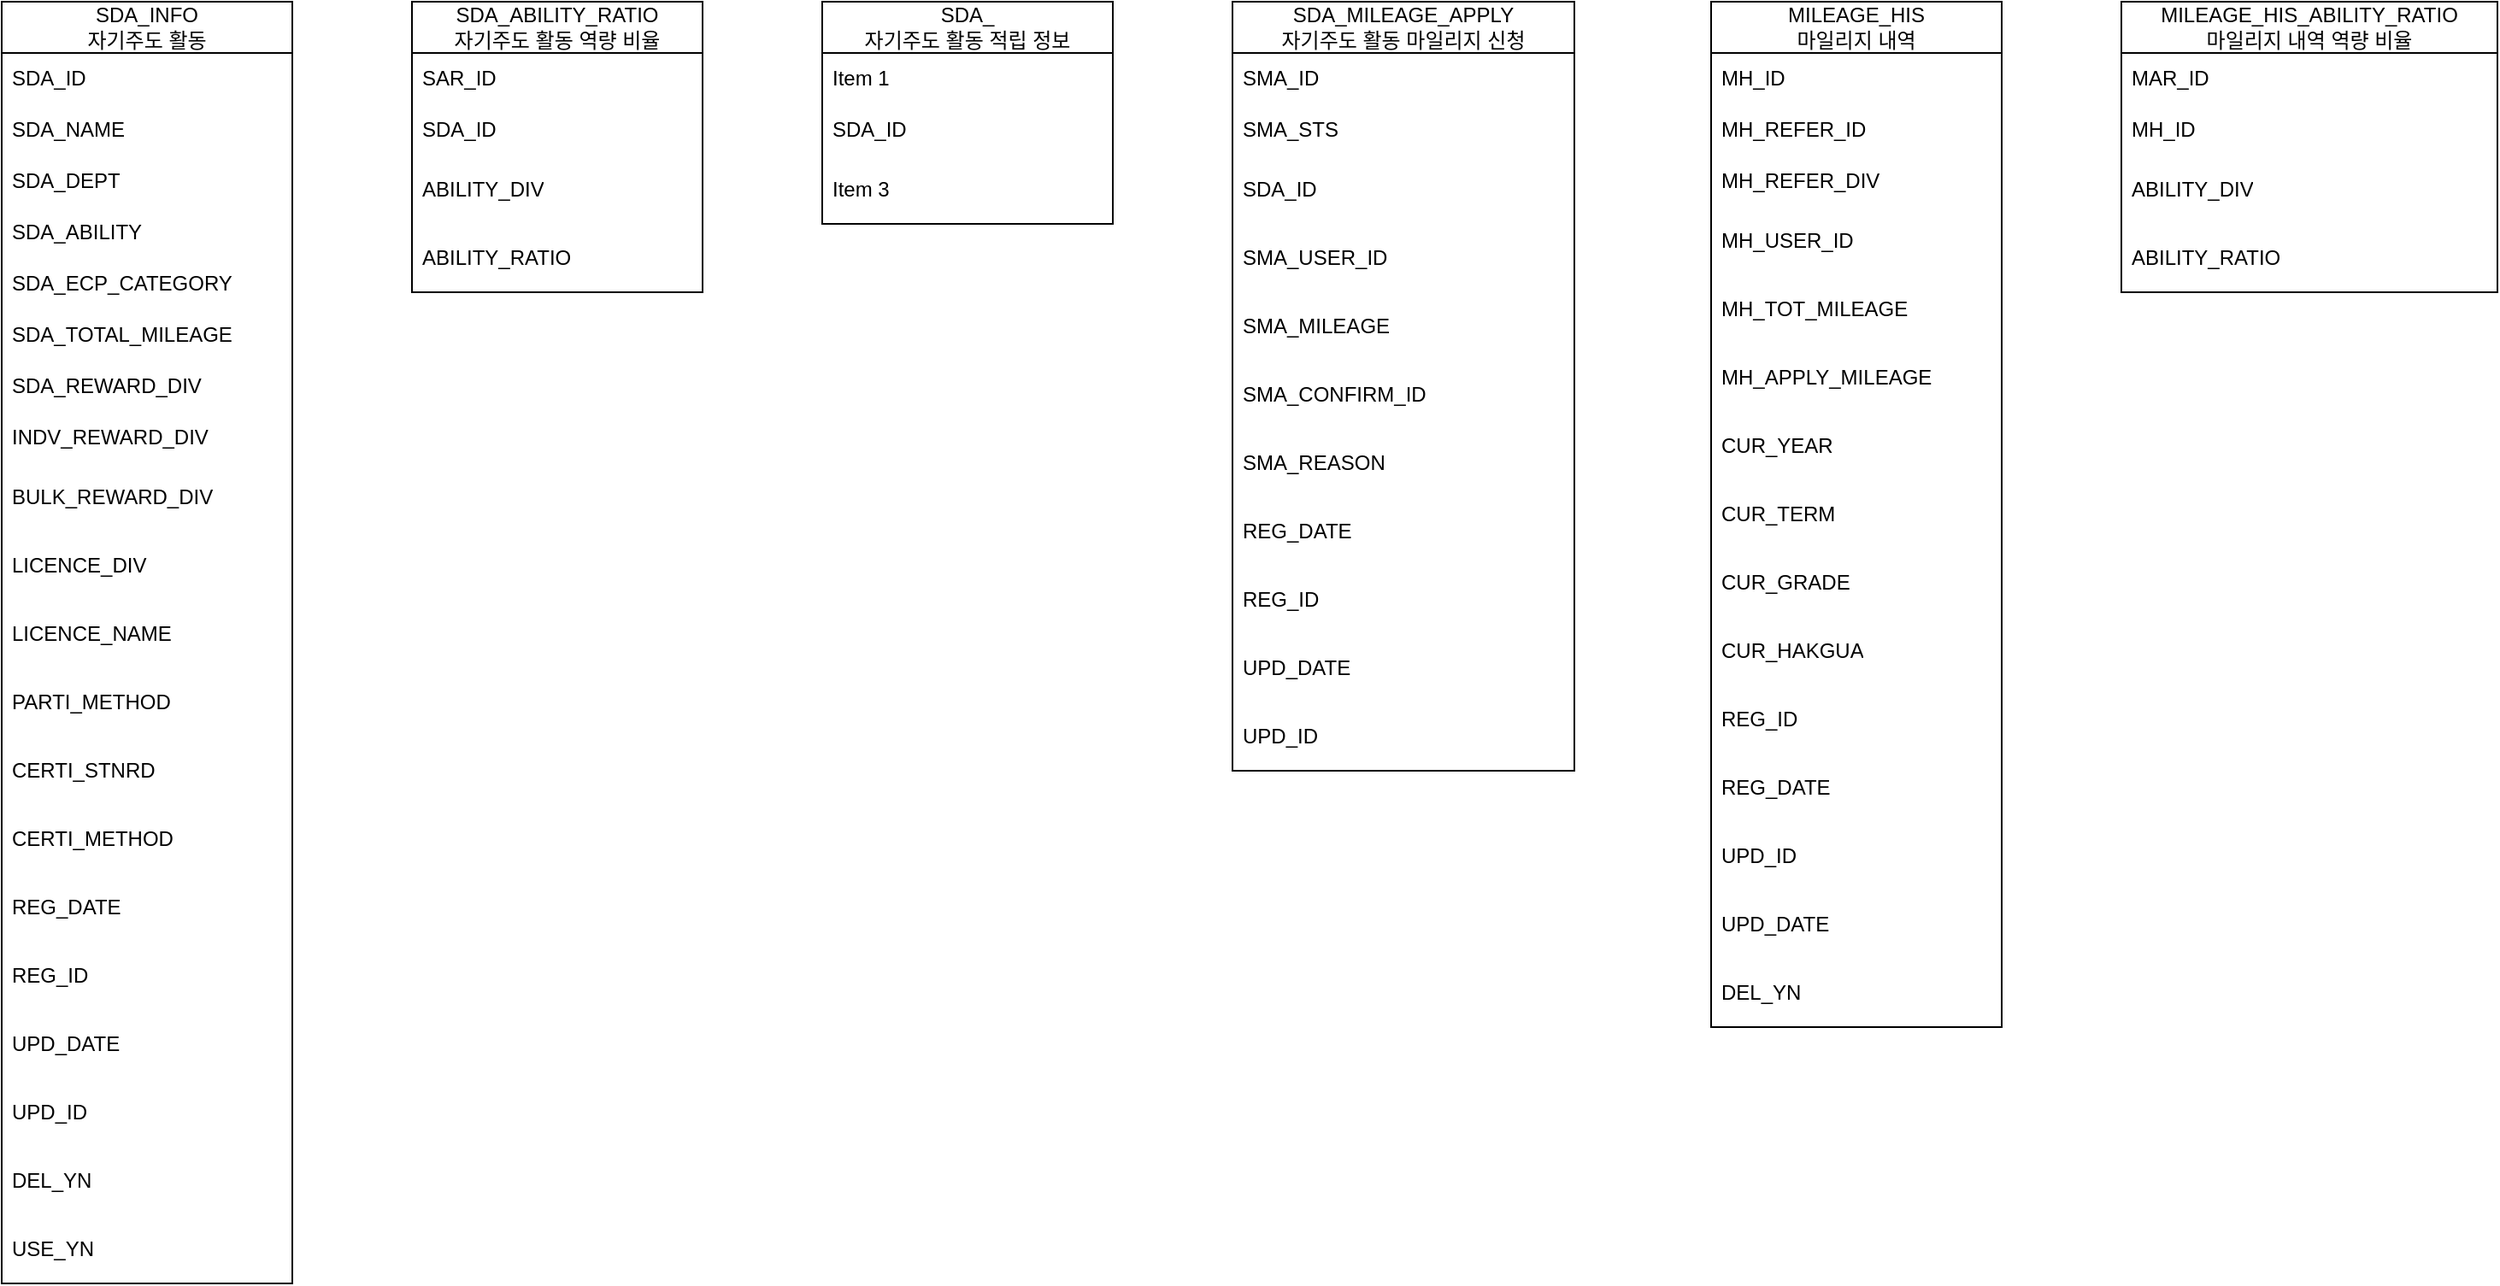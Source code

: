 <mxfile version="24.7.3" type="github" pages="2">
  <diagram id="ROmCQuRYCPj8-ThQzmIu" name="마일리지, 자기주도 활동">
    <mxGraphModel dx="1434" dy="738" grid="1" gridSize="10" guides="1" tooltips="1" connect="1" arrows="1" fold="1" page="1" pageScale="1" pageWidth="1654" pageHeight="1169" math="0" shadow="0">
      <root>
        <mxCell id="0" />
        <mxCell id="1" parent="0" />
        <mxCell id="j0opT0RJ9Mp6I-7BXggS-1" value="&lt;div&gt;SDA_INFO&lt;/div&gt;자기주도 활동" style="swimlane;fontStyle=0;childLayout=stackLayout;horizontal=1;startSize=30;horizontalStack=0;resizeParent=1;resizeParentMax=0;resizeLast=0;collapsible=1;marginBottom=0;whiteSpace=wrap;html=1;" parent="1" vertex="1">
          <mxGeometry x="80" y="80" width="170" height="750" as="geometry" />
        </mxCell>
        <mxCell id="j0opT0RJ9Mp6I-7BXggS-2" value="SDA_ID" style="text;strokeColor=none;fillColor=none;align=left;verticalAlign=middle;spacingLeft=4;spacingRight=4;overflow=hidden;points=[[0,0.5],[1,0.5]];portConstraint=eastwest;rotatable=0;whiteSpace=wrap;html=1;" parent="j0opT0RJ9Mp6I-7BXggS-1" vertex="1">
          <mxGeometry y="30" width="170" height="30" as="geometry" />
        </mxCell>
        <mxCell id="j0opT0RJ9Mp6I-7BXggS-3" value="SDA_NAME" style="text;strokeColor=none;fillColor=none;align=left;verticalAlign=middle;spacingLeft=4;spacingRight=4;overflow=hidden;points=[[0,0.5],[1,0.5]];portConstraint=eastwest;rotatable=0;whiteSpace=wrap;html=1;" parent="j0opT0RJ9Mp6I-7BXggS-1" vertex="1">
          <mxGeometry y="60" width="170" height="30" as="geometry" />
        </mxCell>
        <mxCell id="dvDb962aJ1UcsLY47we--4" value="SDA_DEPT" style="text;strokeColor=none;fillColor=none;align=left;verticalAlign=middle;spacingLeft=4;spacingRight=4;overflow=hidden;points=[[0,0.5],[1,0.5]];portConstraint=eastwest;rotatable=0;whiteSpace=wrap;html=1;" parent="j0opT0RJ9Mp6I-7BXggS-1" vertex="1">
          <mxGeometry y="90" width="170" height="30" as="geometry" />
        </mxCell>
        <mxCell id="dvDb962aJ1UcsLY47we--3" value="SDA_ABILITY" style="text;strokeColor=none;fillColor=none;align=left;verticalAlign=middle;spacingLeft=4;spacingRight=4;overflow=hidden;points=[[0,0.5],[1,0.5]];portConstraint=eastwest;rotatable=0;whiteSpace=wrap;html=1;" parent="j0opT0RJ9Mp6I-7BXggS-1" vertex="1">
          <mxGeometry y="120" width="170" height="30" as="geometry" />
        </mxCell>
        <mxCell id="dvDb962aJ1UcsLY47we--2" value="SDA_ECP_CATEGORY" style="text;strokeColor=none;fillColor=none;align=left;verticalAlign=middle;spacingLeft=4;spacingRight=4;overflow=hidden;points=[[0,0.5],[1,0.5]];portConstraint=eastwest;rotatable=0;whiteSpace=wrap;html=1;" parent="j0opT0RJ9Mp6I-7BXggS-1" vertex="1">
          <mxGeometry y="150" width="170" height="30" as="geometry" />
        </mxCell>
        <mxCell id="dvDb962aJ1UcsLY47we--17" value="SDA_TOTAL_MILEAGE" style="text;strokeColor=none;fillColor=none;align=left;verticalAlign=middle;spacingLeft=4;spacingRight=4;overflow=hidden;points=[[0,0.5],[1,0.5]];portConstraint=eastwest;rotatable=0;whiteSpace=wrap;html=1;" parent="j0opT0RJ9Mp6I-7BXggS-1" vertex="1">
          <mxGeometry y="180" width="170" height="30" as="geometry" />
        </mxCell>
        <mxCell id="dvDb962aJ1UcsLY47we--15" value="SDA_REWARD_DIV" style="text;strokeColor=none;fillColor=none;align=left;verticalAlign=middle;spacingLeft=4;spacingRight=4;overflow=hidden;points=[[0,0.5],[1,0.5]];portConstraint=eastwest;rotatable=0;whiteSpace=wrap;html=1;" parent="j0opT0RJ9Mp6I-7BXggS-1" vertex="1">
          <mxGeometry y="210" width="170" height="30" as="geometry" />
        </mxCell>
        <mxCell id="dvDb962aJ1UcsLY47we--1" value="INDV_REWARD_DIV" style="text;strokeColor=none;fillColor=none;align=left;verticalAlign=middle;spacingLeft=4;spacingRight=4;overflow=hidden;points=[[0,0.5],[1,0.5]];portConstraint=eastwest;rotatable=0;whiteSpace=wrap;html=1;" parent="j0opT0RJ9Mp6I-7BXggS-1" vertex="1">
          <mxGeometry y="240" width="170" height="30" as="geometry" />
        </mxCell>
        <mxCell id="j0opT0RJ9Mp6I-7BXggS-4" value="BULK_REWARD_DIV" style="text;strokeColor=none;fillColor=none;align=left;verticalAlign=middle;spacingLeft=4;spacingRight=4;overflow=hidden;points=[[0,0.5],[1,0.5]];portConstraint=eastwest;rotatable=0;whiteSpace=wrap;html=1;" parent="j0opT0RJ9Mp6I-7BXggS-1" vertex="1">
          <mxGeometry y="270" width="170" height="40" as="geometry" />
        </mxCell>
        <mxCell id="dvDb962aJ1UcsLY47we--13" value="LICENCE_DIV" style="text;strokeColor=none;fillColor=none;align=left;verticalAlign=middle;spacingLeft=4;spacingRight=4;overflow=hidden;points=[[0,0.5],[1,0.5]];portConstraint=eastwest;rotatable=0;whiteSpace=wrap;html=1;" parent="j0opT0RJ9Mp6I-7BXggS-1" vertex="1">
          <mxGeometry y="310" width="170" height="40" as="geometry" />
        </mxCell>
        <mxCell id="dvDb962aJ1UcsLY47we--12" value="LICENCE_NAME" style="text;strokeColor=none;fillColor=none;align=left;verticalAlign=middle;spacingLeft=4;spacingRight=4;overflow=hidden;points=[[0,0.5],[1,0.5]];portConstraint=eastwest;rotatable=0;whiteSpace=wrap;html=1;" parent="j0opT0RJ9Mp6I-7BXggS-1" vertex="1">
          <mxGeometry y="350" width="170" height="40" as="geometry" />
        </mxCell>
        <mxCell id="dvDb962aJ1UcsLY47we--11" value="PARTI_METHOD" style="text;strokeColor=none;fillColor=none;align=left;verticalAlign=middle;spacingLeft=4;spacingRight=4;overflow=hidden;points=[[0,0.5],[1,0.5]];portConstraint=eastwest;rotatable=0;whiteSpace=wrap;html=1;" parent="j0opT0RJ9Mp6I-7BXggS-1" vertex="1">
          <mxGeometry y="390" width="170" height="40" as="geometry" />
        </mxCell>
        <mxCell id="dvDb962aJ1UcsLY47we--10" value="CERTI_STNRD" style="text;strokeColor=none;fillColor=none;align=left;verticalAlign=middle;spacingLeft=4;spacingRight=4;overflow=hidden;points=[[0,0.5],[1,0.5]];portConstraint=eastwest;rotatable=0;whiteSpace=wrap;html=1;" parent="j0opT0RJ9Mp6I-7BXggS-1" vertex="1">
          <mxGeometry y="430" width="170" height="40" as="geometry" />
        </mxCell>
        <mxCell id="dvDb962aJ1UcsLY47we--16" value="CERTI_METHOD" style="text;strokeColor=none;fillColor=none;align=left;verticalAlign=middle;spacingLeft=4;spacingRight=4;overflow=hidden;points=[[0,0.5],[1,0.5]];portConstraint=eastwest;rotatable=0;whiteSpace=wrap;html=1;" parent="j0opT0RJ9Mp6I-7BXggS-1" vertex="1">
          <mxGeometry y="470" width="170" height="40" as="geometry" />
        </mxCell>
        <mxCell id="dvDb962aJ1UcsLY47we--9" value="REG_DATE" style="text;strokeColor=none;fillColor=none;align=left;verticalAlign=middle;spacingLeft=4;spacingRight=4;overflow=hidden;points=[[0,0.5],[1,0.5]];portConstraint=eastwest;rotatable=0;whiteSpace=wrap;html=1;" parent="j0opT0RJ9Mp6I-7BXggS-1" vertex="1">
          <mxGeometry y="510" width="170" height="40" as="geometry" />
        </mxCell>
        <mxCell id="dvDb962aJ1UcsLY47we--8" value="REG_ID" style="text;strokeColor=none;fillColor=none;align=left;verticalAlign=middle;spacingLeft=4;spacingRight=4;overflow=hidden;points=[[0,0.5],[1,0.5]];portConstraint=eastwest;rotatable=0;whiteSpace=wrap;html=1;" parent="j0opT0RJ9Mp6I-7BXggS-1" vertex="1">
          <mxGeometry y="550" width="170" height="40" as="geometry" />
        </mxCell>
        <mxCell id="dvDb962aJ1UcsLY47we--7" value="UPD_DATE" style="text;strokeColor=none;fillColor=none;align=left;verticalAlign=middle;spacingLeft=4;spacingRight=4;overflow=hidden;points=[[0,0.5],[1,0.5]];portConstraint=eastwest;rotatable=0;whiteSpace=wrap;html=1;" parent="j0opT0RJ9Mp6I-7BXggS-1" vertex="1">
          <mxGeometry y="590" width="170" height="40" as="geometry" />
        </mxCell>
        <mxCell id="dvDb962aJ1UcsLY47we--6" value="UPD_ID" style="text;strokeColor=none;fillColor=none;align=left;verticalAlign=middle;spacingLeft=4;spacingRight=4;overflow=hidden;points=[[0,0.5],[1,0.5]];portConstraint=eastwest;rotatable=0;whiteSpace=wrap;html=1;" parent="j0opT0RJ9Mp6I-7BXggS-1" vertex="1">
          <mxGeometry y="630" width="170" height="40" as="geometry" />
        </mxCell>
        <mxCell id="dvDb962aJ1UcsLY47we--5" value="DEL_YN" style="text;strokeColor=none;fillColor=none;align=left;verticalAlign=middle;spacingLeft=4;spacingRight=4;overflow=hidden;points=[[0,0.5],[1,0.5]];portConstraint=eastwest;rotatable=0;whiteSpace=wrap;html=1;" parent="j0opT0RJ9Mp6I-7BXggS-1" vertex="1">
          <mxGeometry y="670" width="170" height="40" as="geometry" />
        </mxCell>
        <mxCell id="dvDb962aJ1UcsLY47we--14" value="USE_YN" style="text;strokeColor=none;fillColor=none;align=left;verticalAlign=middle;spacingLeft=4;spacingRight=4;overflow=hidden;points=[[0,0.5],[1,0.5]];portConstraint=eastwest;rotatable=0;whiteSpace=wrap;html=1;" parent="j0opT0RJ9Mp6I-7BXggS-1" vertex="1">
          <mxGeometry y="710" width="170" height="40" as="geometry" />
        </mxCell>
        <mxCell id="j0opT0RJ9Mp6I-7BXggS-9" value="&lt;div&gt;SDA_ABILITY_RATIO&lt;/div&gt;자기주도 활동 역량 비율" style="swimlane;fontStyle=0;childLayout=stackLayout;horizontal=1;startSize=30;horizontalStack=0;resizeParent=1;resizeParentMax=0;resizeLast=0;collapsible=1;marginBottom=0;whiteSpace=wrap;html=1;" parent="1" vertex="1">
          <mxGeometry x="320" y="80" width="170" height="170" as="geometry" />
        </mxCell>
        <mxCell id="j0opT0RJ9Mp6I-7BXggS-10" value="SAR_ID" style="text;strokeColor=none;fillColor=none;align=left;verticalAlign=middle;spacingLeft=4;spacingRight=4;overflow=hidden;points=[[0,0.5],[1,0.5]];portConstraint=eastwest;rotatable=0;whiteSpace=wrap;html=1;" parent="j0opT0RJ9Mp6I-7BXggS-9" vertex="1">
          <mxGeometry y="30" width="170" height="30" as="geometry" />
        </mxCell>
        <mxCell id="j0opT0RJ9Mp6I-7BXggS-11" value="SDA_ID" style="text;strokeColor=none;fillColor=none;align=left;verticalAlign=middle;spacingLeft=4;spacingRight=4;overflow=hidden;points=[[0,0.5],[1,0.5]];portConstraint=eastwest;rotatable=0;whiteSpace=wrap;html=1;" parent="j0opT0RJ9Mp6I-7BXggS-9" vertex="1">
          <mxGeometry y="60" width="170" height="30" as="geometry" />
        </mxCell>
        <mxCell id="j0opT0RJ9Mp6I-7BXggS-12" value="ABILITY_DIV" style="text;strokeColor=none;fillColor=none;align=left;verticalAlign=middle;spacingLeft=4;spacingRight=4;overflow=hidden;points=[[0,0.5],[1,0.5]];portConstraint=eastwest;rotatable=0;whiteSpace=wrap;html=1;" parent="j0opT0RJ9Mp6I-7BXggS-9" vertex="1">
          <mxGeometry y="90" width="170" height="40" as="geometry" />
        </mxCell>
        <mxCell id="Mi6DG5pq5IE6fielcA4b-2" value="ABILITY_RATIO" style="text;strokeColor=none;fillColor=none;align=left;verticalAlign=middle;spacingLeft=4;spacingRight=4;overflow=hidden;points=[[0,0.5],[1,0.5]];portConstraint=eastwest;rotatable=0;whiteSpace=wrap;html=1;" vertex="1" parent="j0opT0RJ9Mp6I-7BXggS-9">
          <mxGeometry y="130" width="170" height="40" as="geometry" />
        </mxCell>
        <mxCell id="j0opT0RJ9Mp6I-7BXggS-13" value="&lt;div&gt;SDA_&lt;/div&gt;자기주도 활동 적립 정보" style="swimlane;fontStyle=0;childLayout=stackLayout;horizontal=1;startSize=30;horizontalStack=0;resizeParent=1;resizeParentMax=0;resizeLast=0;collapsible=1;marginBottom=0;whiteSpace=wrap;html=1;" parent="1" vertex="1">
          <mxGeometry x="560" y="80" width="170" height="130" as="geometry" />
        </mxCell>
        <mxCell id="j0opT0RJ9Mp6I-7BXggS-14" value="Item 1" style="text;strokeColor=none;fillColor=none;align=left;verticalAlign=middle;spacingLeft=4;spacingRight=4;overflow=hidden;points=[[0,0.5],[1,0.5]];portConstraint=eastwest;rotatable=0;whiteSpace=wrap;html=1;" parent="j0opT0RJ9Mp6I-7BXggS-13" vertex="1">
          <mxGeometry y="30" width="170" height="30" as="geometry" />
        </mxCell>
        <mxCell id="j0opT0RJ9Mp6I-7BXggS-15" value="SDA_ID" style="text;strokeColor=none;fillColor=none;align=left;verticalAlign=middle;spacingLeft=4;spacingRight=4;overflow=hidden;points=[[0,0.5],[1,0.5]];portConstraint=eastwest;rotatable=0;whiteSpace=wrap;html=1;" parent="j0opT0RJ9Mp6I-7BXggS-13" vertex="1">
          <mxGeometry y="60" width="170" height="30" as="geometry" />
        </mxCell>
        <mxCell id="j0opT0RJ9Mp6I-7BXggS-16" value="Item 3" style="text;strokeColor=none;fillColor=none;align=left;verticalAlign=middle;spacingLeft=4;spacingRight=4;overflow=hidden;points=[[0,0.5],[1,0.5]];portConstraint=eastwest;rotatable=0;whiteSpace=wrap;html=1;" parent="j0opT0RJ9Mp6I-7BXggS-13" vertex="1">
          <mxGeometry y="90" width="170" height="40" as="geometry" />
        </mxCell>
        <mxCell id="j0opT0RJ9Mp6I-7BXggS-17" value="SDA_MILEAGE_APPLY&lt;br&gt;자기주도 활동 마일리지 신청" style="swimlane;fontStyle=0;childLayout=stackLayout;horizontal=1;startSize=30;horizontalStack=0;resizeParent=1;resizeParentMax=0;resizeLast=0;collapsible=1;marginBottom=0;whiteSpace=wrap;html=1;" parent="1" vertex="1">
          <mxGeometry x="800" y="80" width="200" height="450" as="geometry" />
        </mxCell>
        <mxCell id="j0opT0RJ9Mp6I-7BXggS-18" value="SMA_ID" style="text;strokeColor=none;fillColor=none;align=left;verticalAlign=middle;spacingLeft=4;spacingRight=4;overflow=hidden;points=[[0,0.5],[1,0.5]];portConstraint=eastwest;rotatable=0;whiteSpace=wrap;html=1;" parent="j0opT0RJ9Mp6I-7BXggS-17" vertex="1">
          <mxGeometry y="30" width="200" height="30" as="geometry" />
        </mxCell>
        <mxCell id="j0opT0RJ9Mp6I-7BXggS-19" value="SMA_STS" style="text;strokeColor=none;fillColor=none;align=left;verticalAlign=middle;spacingLeft=4;spacingRight=4;overflow=hidden;points=[[0,0.5],[1,0.5]];portConstraint=eastwest;rotatable=0;whiteSpace=wrap;html=1;" parent="j0opT0RJ9Mp6I-7BXggS-17" vertex="1">
          <mxGeometry y="60" width="200" height="30" as="geometry" />
        </mxCell>
        <mxCell id="j0opT0RJ9Mp6I-7BXggS-20" value="SDA_ID" style="text;strokeColor=none;fillColor=none;align=left;verticalAlign=middle;spacingLeft=4;spacingRight=4;overflow=hidden;points=[[0,0.5],[1,0.5]];portConstraint=eastwest;rotatable=0;whiteSpace=wrap;html=1;" parent="j0opT0RJ9Mp6I-7BXggS-17" vertex="1">
          <mxGeometry y="90" width="200" height="40" as="geometry" />
        </mxCell>
        <mxCell id="Mi6DG5pq5IE6fielcA4b-8" value="SMA_USER_ID" style="text;strokeColor=none;fillColor=none;align=left;verticalAlign=middle;spacingLeft=4;spacingRight=4;overflow=hidden;points=[[0,0.5],[1,0.5]];portConstraint=eastwest;rotatable=0;whiteSpace=wrap;html=1;" vertex="1" parent="j0opT0RJ9Mp6I-7BXggS-17">
          <mxGeometry y="130" width="200" height="40" as="geometry" />
        </mxCell>
        <mxCell id="Mi6DG5pq5IE6fielcA4b-7" value="SMA_MILEAGE" style="text;strokeColor=none;fillColor=none;align=left;verticalAlign=middle;spacingLeft=4;spacingRight=4;overflow=hidden;points=[[0,0.5],[1,0.5]];portConstraint=eastwest;rotatable=0;whiteSpace=wrap;html=1;" vertex="1" parent="j0opT0RJ9Mp6I-7BXggS-17">
          <mxGeometry y="170" width="200" height="40" as="geometry" />
        </mxCell>
        <mxCell id="Mi6DG5pq5IE6fielcA4b-18" value="SMA_CONFIRM_ID" style="text;strokeColor=none;fillColor=none;align=left;verticalAlign=middle;spacingLeft=4;spacingRight=4;overflow=hidden;points=[[0,0.5],[1,0.5]];portConstraint=eastwest;rotatable=0;whiteSpace=wrap;html=1;" vertex="1" parent="j0opT0RJ9Mp6I-7BXggS-17">
          <mxGeometry y="210" width="200" height="40" as="geometry" />
        </mxCell>
        <mxCell id="Mi6DG5pq5IE6fielcA4b-6" value="SMA_REASON" style="text;strokeColor=none;fillColor=none;align=left;verticalAlign=middle;spacingLeft=4;spacingRight=4;overflow=hidden;points=[[0,0.5],[1,0.5]];portConstraint=eastwest;rotatable=0;whiteSpace=wrap;html=1;" vertex="1" parent="j0opT0RJ9Mp6I-7BXggS-17">
          <mxGeometry y="250" width="200" height="40" as="geometry" />
        </mxCell>
        <mxCell id="Mi6DG5pq5IE6fielcA4b-4" value="REG_DATE" style="text;strokeColor=none;fillColor=none;align=left;verticalAlign=middle;spacingLeft=4;spacingRight=4;overflow=hidden;points=[[0,0.5],[1,0.5]];portConstraint=eastwest;rotatable=0;whiteSpace=wrap;html=1;" vertex="1" parent="j0opT0RJ9Mp6I-7BXggS-17">
          <mxGeometry y="290" width="200" height="40" as="geometry" />
        </mxCell>
        <mxCell id="Mi6DG5pq5IE6fielcA4b-3" value="REG_ID" style="text;strokeColor=none;fillColor=none;align=left;verticalAlign=middle;spacingLeft=4;spacingRight=4;overflow=hidden;points=[[0,0.5],[1,0.5]];portConstraint=eastwest;rotatable=0;whiteSpace=wrap;html=1;" vertex="1" parent="j0opT0RJ9Mp6I-7BXggS-17">
          <mxGeometry y="330" width="200" height="40" as="geometry" />
        </mxCell>
        <mxCell id="Mi6DG5pq5IE6fielcA4b-10" value="UPD_DATE" style="text;strokeColor=none;fillColor=none;align=left;verticalAlign=middle;spacingLeft=4;spacingRight=4;overflow=hidden;points=[[0,0.5],[1,0.5]];portConstraint=eastwest;rotatable=0;whiteSpace=wrap;html=1;" vertex="1" parent="j0opT0RJ9Mp6I-7BXggS-17">
          <mxGeometry y="370" width="200" height="40" as="geometry" />
        </mxCell>
        <mxCell id="Mi6DG5pq5IE6fielcA4b-9" value="UPD_ID" style="text;strokeColor=none;fillColor=none;align=left;verticalAlign=middle;spacingLeft=4;spacingRight=4;overflow=hidden;points=[[0,0.5],[1,0.5]];portConstraint=eastwest;rotatable=0;whiteSpace=wrap;html=1;" vertex="1" parent="j0opT0RJ9Mp6I-7BXggS-17">
          <mxGeometry y="410" width="200" height="40" as="geometry" />
        </mxCell>
        <mxCell id="j0opT0RJ9Mp6I-7BXggS-21" value="&lt;div&gt;&lt;span style=&quot;background-color: initial;&quot;&gt;MILEAGE_HIS&lt;/span&gt;&lt;/div&gt;&lt;div&gt;&lt;span style=&quot;background-color: initial;&quot;&gt;마일리지 내역&lt;/span&gt;&lt;br&gt;&lt;/div&gt;" style="swimlane;fontStyle=0;childLayout=stackLayout;horizontal=1;startSize=30;horizontalStack=0;resizeParent=1;resizeParentMax=0;resizeLast=0;collapsible=1;marginBottom=0;whiteSpace=wrap;html=1;" parent="1" vertex="1">
          <mxGeometry x="1080" y="80" width="170" height="600" as="geometry" />
        </mxCell>
        <mxCell id="j0opT0RJ9Mp6I-7BXggS-22" value="MH_ID" style="text;strokeColor=none;fillColor=none;align=left;verticalAlign=middle;spacingLeft=4;spacingRight=4;overflow=hidden;points=[[0,0.5],[1,0.5]];portConstraint=eastwest;rotatable=0;whiteSpace=wrap;html=1;" parent="j0opT0RJ9Mp6I-7BXggS-21" vertex="1">
          <mxGeometry y="30" width="170" height="30" as="geometry" />
        </mxCell>
        <mxCell id="j0opT0RJ9Mp6I-7BXggS-23" value="MH_REFER_ID" style="text;strokeColor=none;fillColor=none;align=left;verticalAlign=middle;spacingLeft=4;spacingRight=4;overflow=hidden;points=[[0,0.5],[1,0.5]];portConstraint=eastwest;rotatable=0;whiteSpace=wrap;html=1;" parent="j0opT0RJ9Mp6I-7BXggS-21" vertex="1">
          <mxGeometry y="60" width="170" height="30" as="geometry" />
        </mxCell>
        <mxCell id="Mi6DG5pq5IE6fielcA4b-24" value="MH_REFER_DIV" style="text;strokeColor=none;fillColor=none;align=left;verticalAlign=middle;spacingLeft=4;spacingRight=4;overflow=hidden;points=[[0,0.5],[1,0.5]];portConstraint=eastwest;rotatable=0;whiteSpace=wrap;html=1;" vertex="1" parent="j0opT0RJ9Mp6I-7BXggS-21">
          <mxGeometry y="90" width="170" height="30" as="geometry" />
        </mxCell>
        <mxCell id="j0opT0RJ9Mp6I-7BXggS-24" value="MH_USER_ID" style="text;strokeColor=none;fillColor=none;align=left;verticalAlign=middle;spacingLeft=4;spacingRight=4;overflow=hidden;points=[[0,0.5],[1,0.5]];portConstraint=eastwest;rotatable=0;whiteSpace=wrap;html=1;" parent="j0opT0RJ9Mp6I-7BXggS-21" vertex="1">
          <mxGeometry y="120" width="170" height="40" as="geometry" />
        </mxCell>
        <mxCell id="Mi6DG5pq5IE6fielcA4b-16" value="MH_TOT_MILEAGE" style="text;strokeColor=none;fillColor=none;align=left;verticalAlign=middle;spacingLeft=4;spacingRight=4;overflow=hidden;points=[[0,0.5],[1,0.5]];portConstraint=eastwest;rotatable=0;whiteSpace=wrap;html=1;" vertex="1" parent="j0opT0RJ9Mp6I-7BXggS-21">
          <mxGeometry y="160" width="170" height="40" as="geometry" />
        </mxCell>
        <mxCell id="Mi6DG5pq5IE6fielcA4b-15" value="MH_APPLY_MILEAGE" style="text;strokeColor=none;fillColor=none;align=left;verticalAlign=middle;spacingLeft=4;spacingRight=4;overflow=hidden;points=[[0,0.5],[1,0.5]];portConstraint=eastwest;rotatable=0;whiteSpace=wrap;html=1;" vertex="1" parent="j0opT0RJ9Mp6I-7BXggS-21">
          <mxGeometry y="200" width="170" height="40" as="geometry" />
        </mxCell>
        <mxCell id="Mi6DG5pq5IE6fielcA4b-14" value="CUR_YEAR" style="text;strokeColor=none;fillColor=none;align=left;verticalAlign=middle;spacingLeft=4;spacingRight=4;overflow=hidden;points=[[0,0.5],[1,0.5]];portConstraint=eastwest;rotatable=0;whiteSpace=wrap;html=1;" vertex="1" parent="j0opT0RJ9Mp6I-7BXggS-21">
          <mxGeometry y="240" width="170" height="40" as="geometry" />
        </mxCell>
        <mxCell id="Mi6DG5pq5IE6fielcA4b-20" value="CUR_TERM" style="text;strokeColor=none;fillColor=none;align=left;verticalAlign=middle;spacingLeft=4;spacingRight=4;overflow=hidden;points=[[0,0.5],[1,0.5]];portConstraint=eastwest;rotatable=0;whiteSpace=wrap;html=1;" vertex="1" parent="j0opT0RJ9Mp6I-7BXggS-21">
          <mxGeometry y="280" width="170" height="40" as="geometry" />
        </mxCell>
        <mxCell id="Mi6DG5pq5IE6fielcA4b-19" value="CUR_GRADE" style="text;strokeColor=none;fillColor=none;align=left;verticalAlign=middle;spacingLeft=4;spacingRight=4;overflow=hidden;points=[[0,0.5],[1,0.5]];portConstraint=eastwest;rotatable=0;whiteSpace=wrap;html=1;" vertex="1" parent="j0opT0RJ9Mp6I-7BXggS-21">
          <mxGeometry y="320" width="170" height="40" as="geometry" />
        </mxCell>
        <mxCell id="Mi6DG5pq5IE6fielcA4b-13" value="CUR_HAKGUA" style="text;strokeColor=none;fillColor=none;align=left;verticalAlign=middle;spacingLeft=4;spacingRight=4;overflow=hidden;points=[[0,0.5],[1,0.5]];portConstraint=eastwest;rotatable=0;whiteSpace=wrap;html=1;" vertex="1" parent="j0opT0RJ9Mp6I-7BXggS-21">
          <mxGeometry y="360" width="170" height="40" as="geometry" />
        </mxCell>
        <mxCell id="Mi6DG5pq5IE6fielcA4b-12" value="REG_ID" style="text;strokeColor=none;fillColor=none;align=left;verticalAlign=middle;spacingLeft=4;spacingRight=4;overflow=hidden;points=[[0,0.5],[1,0.5]];portConstraint=eastwest;rotatable=0;whiteSpace=wrap;html=1;" vertex="1" parent="j0opT0RJ9Mp6I-7BXggS-21">
          <mxGeometry y="400" width="170" height="40" as="geometry" />
        </mxCell>
        <mxCell id="Mi6DG5pq5IE6fielcA4b-11" value="REG_DATE" style="text;strokeColor=none;fillColor=none;align=left;verticalAlign=middle;spacingLeft=4;spacingRight=4;overflow=hidden;points=[[0,0.5],[1,0.5]];portConstraint=eastwest;rotatable=0;whiteSpace=wrap;html=1;" vertex="1" parent="j0opT0RJ9Mp6I-7BXggS-21">
          <mxGeometry y="440" width="170" height="40" as="geometry" />
        </mxCell>
        <mxCell id="Mi6DG5pq5IE6fielcA4b-23" value="UPD_ID" style="text;strokeColor=none;fillColor=none;align=left;verticalAlign=middle;spacingLeft=4;spacingRight=4;overflow=hidden;points=[[0,0.5],[1,0.5]];portConstraint=eastwest;rotatable=0;whiteSpace=wrap;html=1;" vertex="1" parent="j0opT0RJ9Mp6I-7BXggS-21">
          <mxGeometry y="480" width="170" height="40" as="geometry" />
        </mxCell>
        <mxCell id="Mi6DG5pq5IE6fielcA4b-22" value="UPD_DATE" style="text;strokeColor=none;fillColor=none;align=left;verticalAlign=middle;spacingLeft=4;spacingRight=4;overflow=hidden;points=[[0,0.5],[1,0.5]];portConstraint=eastwest;rotatable=0;whiteSpace=wrap;html=1;" vertex="1" parent="j0opT0RJ9Mp6I-7BXggS-21">
          <mxGeometry y="520" width="170" height="40" as="geometry" />
        </mxCell>
        <mxCell id="Mi6DG5pq5IE6fielcA4b-21" value="DEL_YN" style="text;strokeColor=none;fillColor=none;align=left;verticalAlign=middle;spacingLeft=4;spacingRight=4;overflow=hidden;points=[[0,0.5],[1,0.5]];portConstraint=eastwest;rotatable=0;whiteSpace=wrap;html=1;" vertex="1" parent="j0opT0RJ9Mp6I-7BXggS-21">
          <mxGeometry y="560" width="170" height="40" as="geometry" />
        </mxCell>
        <mxCell id="j0opT0RJ9Mp6I-7BXggS-25" value="&lt;div&gt;MILEAGE_HIS_ABILITY_RATIO&lt;/div&gt;마일리지 내역 역량 비율" style="swimlane;fontStyle=0;childLayout=stackLayout;horizontal=1;startSize=30;horizontalStack=0;resizeParent=1;resizeParentMax=0;resizeLast=0;collapsible=1;marginBottom=0;whiteSpace=wrap;html=1;" parent="1" vertex="1">
          <mxGeometry x="1320" y="80" width="220" height="170" as="geometry" />
        </mxCell>
        <mxCell id="j0opT0RJ9Mp6I-7BXggS-26" value="MAR_ID" style="text;strokeColor=none;fillColor=none;align=left;verticalAlign=middle;spacingLeft=4;spacingRight=4;overflow=hidden;points=[[0,0.5],[1,0.5]];portConstraint=eastwest;rotatable=0;whiteSpace=wrap;html=1;" parent="j0opT0RJ9Mp6I-7BXggS-25" vertex="1">
          <mxGeometry y="30" width="220" height="30" as="geometry" />
        </mxCell>
        <mxCell id="j0opT0RJ9Mp6I-7BXggS-27" value="MH_ID" style="text;strokeColor=none;fillColor=none;align=left;verticalAlign=middle;spacingLeft=4;spacingRight=4;overflow=hidden;points=[[0,0.5],[1,0.5]];portConstraint=eastwest;rotatable=0;whiteSpace=wrap;html=1;" parent="j0opT0RJ9Mp6I-7BXggS-25" vertex="1">
          <mxGeometry y="60" width="220" height="30" as="geometry" />
        </mxCell>
        <mxCell id="j0opT0RJ9Mp6I-7BXggS-28" value="ABILITY_DIV" style="text;strokeColor=none;fillColor=none;align=left;verticalAlign=middle;spacingLeft=4;spacingRight=4;overflow=hidden;points=[[0,0.5],[1,0.5]];portConstraint=eastwest;rotatable=0;whiteSpace=wrap;html=1;" parent="j0opT0RJ9Mp6I-7BXggS-25" vertex="1">
          <mxGeometry y="90" width="220" height="40" as="geometry" />
        </mxCell>
        <mxCell id="Mi6DG5pq5IE6fielcA4b-17" value="ABILITY_RATIO" style="text;strokeColor=none;fillColor=none;align=left;verticalAlign=middle;spacingLeft=4;spacingRight=4;overflow=hidden;points=[[0,0.5],[1,0.5]];portConstraint=eastwest;rotatable=0;whiteSpace=wrap;html=1;" vertex="1" parent="j0opT0RJ9Mp6I-7BXggS-25">
          <mxGeometry y="130" width="220" height="40" as="geometry" />
        </mxCell>
      </root>
    </mxGraphModel>
  </diagram>
  <diagram name="비교과프로그램" id="gCLxBCBcC7ByuCNYncqW">
    <mxGraphModel dx="1434" dy="738" grid="1" gridSize="10" guides="1" tooltips="1" connect="1" arrows="1" fold="1" page="1" pageScale="1" pageWidth="1654" pageHeight="1000" math="0" shadow="0">
      <root>
        <mxCell id="0" />
        <mxCell id="1" parent="0" />
        <mxCell id="SvNqVpUQqcaGIDkLVGkq-44" value="" style="rounded=1;whiteSpace=wrap;html=1;fillColor=#f5f5f5;fontColor=#333333;strokeColor=#666666;" parent="1" vertex="1">
          <mxGeometry x="600" y="240" width="210" height="360" as="geometry" />
        </mxCell>
        <mxCell id="SvNqVpUQqcaGIDkLVGkq-45" value="" style="rounded=1;whiteSpace=wrap;html=1;fillColor=#f5f5f5;fontColor=#333333;strokeColor=#666666;" parent="1" vertex="1">
          <mxGeometry x="860" y="240" width="210" height="360" as="geometry" />
        </mxCell>
        <mxCell id="SvNqVpUQqcaGIDkLVGkq-43" value="" style="rounded=1;whiteSpace=wrap;html=1;fillColor=#f5f5f5;fontColor=#333333;strokeColor=#666666;" parent="1" vertex="1">
          <mxGeometry x="320" y="240" width="210" height="360" as="geometry" />
        </mxCell>
        <mxCell id="SvNqVpUQqcaGIDkLVGkq-56" value="" style="edgeStyle=orthogonalEdgeStyle;rounded=0;orthogonalLoop=1;jettySize=auto;html=1;" parent="1" source="SvNqVpUQqcaGIDkLVGkq-2" target="SvNqVpUQqcaGIDkLVGkq-3" edge="1">
          <mxGeometry relative="1" as="geometry" />
        </mxCell>
        <mxCell id="SvNqVpUQqcaGIDkLVGkq-2" value="&lt;span style=&quot;font-family: docs-Calibri; font-size: 13px; text-align: left; white-space-collapse: preserve; background-color: rgb(255, 255, 255);&quot;&gt;ECP_CATEGORY_MNG&lt;/span&gt;" style="whiteSpace=wrap;html=1;" parent="1" vertex="1">
          <mxGeometry x="60" y="60" width="170" height="60" as="geometry" />
        </mxCell>
        <mxCell id="SvNqVpUQqcaGIDkLVGkq-57" style="edgeStyle=orthogonalEdgeStyle;rounded=0;orthogonalLoop=1;jettySize=auto;html=1;entryX=0;entryY=0.5;entryDx=0;entryDy=0;" parent="1" source="SvNqVpUQqcaGIDkLVGkq-3" target="SvNqVpUQqcaGIDkLVGkq-11" edge="1">
          <mxGeometry relative="1" as="geometry" />
        </mxCell>
        <mxCell id="SvNqVpUQqcaGIDkLVGkq-59" style="edgeStyle=orthogonalEdgeStyle;rounded=0;orthogonalLoop=1;jettySize=auto;html=1;entryX=0.5;entryY=0;entryDx=0;entryDy=0;" parent="1" source="SvNqVpUQqcaGIDkLVGkq-3" target="SvNqVpUQqcaGIDkLVGkq-43" edge="1">
          <mxGeometry relative="1" as="geometry" />
        </mxCell>
        <mxCell id="SvNqVpUQqcaGIDkLVGkq-3" value="&lt;span style=&quot;font-family: docs-Calibri; font-size: 13px; text-align: left; white-space-collapse: preserve; background-color: rgb(255, 255, 255);&quot;&gt;ECP_COURSE_INFO&lt;/span&gt;" style="whiteSpace=wrap;html=1;" parent="1" vertex="1">
          <mxGeometry x="340" y="60" width="170" height="60" as="geometry" />
        </mxCell>
        <mxCell id="SvNqVpUQqcaGIDkLVGkq-7" value="&lt;span style=&quot;font-family: docs-Calibri; font-size: 13px; text-align: left; white-space-collapse: preserve; background-color: rgb(255, 255, 255);&quot;&gt;ECP_DEPT_HISTORY&lt;/span&gt;" style="whiteSpace=wrap;html=1;" parent="1" vertex="1">
          <mxGeometry x="340" y="270" width="170" height="60" as="geometry" />
        </mxCell>
        <mxCell id="SvNqVpUQqcaGIDkLVGkq-8" value="&lt;span style=&quot;font-family: docs-Calibri; font-size: 13px; text-align: left; white-space-collapse: preserve; background-color: rgb(255, 255, 255);&quot;&gt;ECP_COURSE_SUB_INFO&lt;/span&gt;" style="whiteSpace=wrap;html=1;" parent="1" vertex="1">
          <mxGeometry x="340" y="350" width="170" height="60" as="geometry" />
        </mxCell>
        <mxCell id="SvNqVpUQqcaGIDkLVGkq-9" value="&lt;span style=&quot;font-family: docs-Calibri; font-size: 13px; text-align: left; white-space-collapse: preserve; background-color: rgb(255, 255, 255);&quot;&gt;ECP_ABILITY_INFO&lt;/span&gt;" style="whiteSpace=wrap;html=1;" parent="1" vertex="1">
          <mxGeometry x="340" y="430" width="170" height="60" as="geometry" />
        </mxCell>
        <mxCell id="SvNqVpUQqcaGIDkLVGkq-10" value="&lt;span style=&quot;font-family: docs-Calibri; font-size: 13px; text-align: left; white-space-collapse: preserve; background-color: rgb(255, 255, 255);&quot;&gt;ECP_COURSE_AI_INFO&lt;/span&gt;" style="whiteSpace=wrap;html=1;" parent="1" vertex="1">
          <mxGeometry x="340" y="510" width="170" height="60" as="geometry" />
        </mxCell>
        <mxCell id="SvNqVpUQqcaGIDkLVGkq-58" style="edgeStyle=orthogonalEdgeStyle;rounded=0;orthogonalLoop=1;jettySize=auto;html=1;entryX=0;entryY=0.5;entryDx=0;entryDy=0;" parent="1" source="SvNqVpUQqcaGIDkLVGkq-11" target="SvNqVpUQqcaGIDkLVGkq-13" edge="1">
          <mxGeometry relative="1" as="geometry">
            <mxPoint x="1090" y="90" as="targetPoint" />
          </mxGeometry>
        </mxCell>
        <mxCell id="SvNqVpUQqcaGIDkLVGkq-60" style="edgeStyle=orthogonalEdgeStyle;rounded=0;orthogonalLoop=1;jettySize=auto;html=1;entryX=0.5;entryY=0;entryDx=0;entryDy=0;" parent="1" source="SvNqVpUQqcaGIDkLVGkq-11" target="SvNqVpUQqcaGIDkLVGkq-45" edge="1">
          <mxGeometry relative="1" as="geometry" />
        </mxCell>
        <mxCell id="SvNqVpUQqcaGIDkLVGkq-61" style="edgeStyle=orthogonalEdgeStyle;rounded=0;orthogonalLoop=1;jettySize=auto;html=1;entryX=0.5;entryY=0;entryDx=0;entryDy=0;" parent="1" source="SvNqVpUQqcaGIDkLVGkq-11" target="SvNqVpUQqcaGIDkLVGkq-44" edge="1">
          <mxGeometry relative="1" as="geometry">
            <Array as="points">
              <mxPoint x="965" y="190" />
              <mxPoint x="705" y="190" />
            </Array>
          </mxGeometry>
        </mxCell>
        <mxCell id="SvNqVpUQqcaGIDkLVGkq-62" style="edgeStyle=orthogonalEdgeStyle;rounded=0;orthogonalLoop=1;jettySize=auto;html=1;entryX=0.5;entryY=0;entryDx=0;entryDy=0;" parent="1" source="SvNqVpUQqcaGIDkLVGkq-11" target="SvNqVpUQqcaGIDkLVGkq-46" edge="1">
          <mxGeometry relative="1" as="geometry">
            <Array as="points">
              <mxPoint x="965" y="190" />
              <mxPoint x="1225" y="190" />
            </Array>
          </mxGeometry>
        </mxCell>
        <mxCell id="SvNqVpUQqcaGIDkLVGkq-11" value="&lt;span style=&quot;font-family: docs-Calibri; font-size: 13px; text-align: left; white-space-collapse: preserve; background-color: rgb(255, 255, 255);&quot;&gt;ECP_CLASS_INFO&lt;/span&gt;" style="whiteSpace=wrap;html=1;" parent="1" vertex="1">
          <mxGeometry x="880" y="60" width="170" height="60" as="geometry" />
        </mxCell>
        <mxCell id="SvNqVpUQqcaGIDkLVGkq-13" value="&lt;span style=&quot;font-family: docs-Calibri; font-size: 13px; text-align: left; white-space-collapse: preserve; background-color: rgb(255, 255, 255);&quot;&gt;ECP_ATTENT_INFO&lt;/span&gt;" style="whiteSpace=wrap;html=1;" parent="1" vertex="1">
          <mxGeometry x="1420" y="60" width="170" height="60" as="geometry" />
        </mxCell>
        <mxCell id="SvNqVpUQqcaGIDkLVGkq-32" value="&lt;span style=&quot;font-family: docs-Calibri; font-size: 13px; text-align: left; white-space-collapse: preserve; background-color: rgb(255, 255, 255);&quot;&gt;ECP_CLASS_SUB_INFO&lt;/span&gt;" style="whiteSpace=wrap;html=1;" parent="1" vertex="1">
          <mxGeometry x="620" y="280" width="170" height="60" as="geometry" />
        </mxCell>
        <mxCell id="SvNqVpUQqcaGIDkLVGkq-33" value="&lt;span style=&quot;font-family: docs-Calibri; font-size: 13px; text-align: left; white-space-collapse: preserve; background-color: rgb(255, 255, 255);&quot;&gt;ECP_CLASS_APPLY_TARGET&lt;/span&gt;" style="whiteSpace=wrap;html=1;" parent="1" vertex="1">
          <mxGeometry x="620" y="360" width="170" height="60" as="geometry" />
        </mxCell>
        <mxCell id="SvNqVpUQqcaGIDkLVGkq-34" value="&lt;span style=&quot;font-family: docs-Calibri; font-size: 13px; text-align: left; white-space-collapse: preserve; background-color: rgb(255, 255, 255);&quot;&gt;ECP_CLASS_REJECT_HIS&lt;/span&gt;" style="whiteSpace=wrap;html=1;" parent="1" vertex="1">
          <mxGeometry x="620" y="440" width="170" height="60" as="geometry" />
        </mxCell>
        <mxCell id="SvNqVpUQqcaGIDkLVGkq-35" value="&lt;span style=&quot;font-family: docs-Calibri; font-size: 13px; text-align: left; white-space-collapse: preserve; background-color: rgb(255, 255, 255);&quot;&gt;ECP_ATTENT_INFO&lt;/span&gt;" style="whiteSpace=wrap;html=1;" parent="1" vertex="1">
          <mxGeometry x="620" y="520" width="170" height="60" as="geometry" />
        </mxCell>
        <mxCell id="SvNqVpUQqcaGIDkLVGkq-36" value="&lt;span style=&quot;font-family: docs-Calibri; font-size: 13px; text-align: left; white-space-collapse: preserve; background-color: rgb(255, 255, 255);&quot;&gt;ECP_CLASS_MENU_MNG&lt;/span&gt;" style="whiteSpace=wrap;html=1;" parent="1" vertex="1">
          <mxGeometry x="880" y="280" width="170" height="60" as="geometry" />
        </mxCell>
        <mxCell id="SvNqVpUQqcaGIDkLVGkq-37" value="&lt;span style=&quot;font-family: docs-Calibri; font-size: 13px; text-align: left; white-space-collapse: preserve; background-color: rgb(255, 255, 255);&quot;&gt;ECP_CLASS_STNRD_MNG&lt;/span&gt;" style="whiteSpace=wrap;html=1;" parent="1" vertex="1">
          <mxGeometry x="880" y="360" width="170" height="60" as="geometry" />
        </mxCell>
        <mxCell id="SvNqVpUQqcaGIDkLVGkq-38" value="&lt;span style=&quot;font-family: docs-Calibri; font-size: 13px; text-align: left; white-space-collapse: preserve; background-color: rgb(255, 255, 255);&quot;&gt;ECP_CLASS_STNRD_SUB_MNG&lt;/span&gt;" style="whiteSpace=wrap;html=1;" parent="1" vertex="1">
          <mxGeometry x="880" y="440" width="170" height="60" as="geometry" />
        </mxCell>
        <mxCell id="SvNqVpUQqcaGIDkLVGkq-39" value="&lt;span style=&quot;font-family: docs-Calibri; font-size: 13px; text-align: left; white-space-collapse: preserve; background-color: rgb(255, 255, 255);&quot;&gt;ECP_CLASS_OPRTR_MNG&lt;/span&gt;" style="whiteSpace=wrap;html=1;" parent="1" vertex="1">
          <mxGeometry x="880" y="520" width="170" height="60" as="geometry" />
        </mxCell>
        <mxCell id="SvNqVpUQqcaGIDkLVGkq-54" value="" style="edgeStyle=orthogonalEdgeStyle;rounded=0;orthogonalLoop=1;jettySize=auto;html=1;" parent="1" source="SvNqVpUQqcaGIDkLVGkq-46" target="SvNqVpUQqcaGIDkLVGkq-53" edge="1">
          <mxGeometry relative="1" as="geometry" />
        </mxCell>
        <mxCell id="SvNqVpUQqcaGIDkLVGkq-46" value="" style="rounded=1;whiteSpace=wrap;html=1;fillColor=#f5f5f5;fontColor=#333333;strokeColor=#666666;" parent="1" vertex="1">
          <mxGeometry x="1120" y="240" width="210" height="530" as="geometry" />
        </mxCell>
        <mxCell id="SvNqVpUQqcaGIDkLVGkq-47" value="&lt;span style=&quot;font-family: docs-Calibri; font-size: 13px; text-align: left; white-space-collapse: preserve; background-color: rgb(255, 255, 255);&quot;&gt;ECP_CLASS_LCTR_MNG&lt;/span&gt;" style="whiteSpace=wrap;html=1;" parent="1" vertex="1">
          <mxGeometry x="1140" y="280" width="170" height="60" as="geometry" />
        </mxCell>
        <mxCell id="SvNqVpUQqcaGIDkLVGkq-48" value="&lt;span style=&quot;font-family: docs-Calibri; font-size: 13px; text-align: left; white-space-collapse: preserve; background-color: rgb(255, 255, 255);&quot;&gt;ECP_CLASS_EXAM_MNG&lt;/span&gt;" style="whiteSpace=wrap;html=1;" parent="1" vertex="1">
          <mxGeometry x="1140" y="360" width="170" height="60" as="geometry" />
        </mxCell>
        <mxCell id="SvNqVpUQqcaGIDkLVGkq-49" value="&lt;span style=&quot;font-family: docs-Calibri; font-size: 13px; text-align: left; white-space-collapse: preserve; background-color: rgb(255, 255, 255);&quot;&gt;ECP_CLASS_REPORT&lt;/span&gt;" style="whiteSpace=wrap;html=1;" parent="1" vertex="1">
          <mxGeometry x="1140" y="440" width="170" height="60" as="geometry" />
        </mxCell>
        <mxCell id="SvNqVpUQqcaGIDkLVGkq-50" value="&lt;span style=&quot;font-family: docs-Calibri; font-size: 13px; text-align: left; white-space-collapse: preserve; background-color: rgb(255, 255, 255);&quot;&gt;ECP_CLASS_REFER_DATA&lt;/span&gt;" style="whiteSpace=wrap;html=1;" parent="1" vertex="1">
          <mxGeometry x="1140" y="520" width="170" height="60" as="geometry" />
        </mxCell>
        <mxCell id="SvNqVpUQqcaGIDkLVGkq-51" value="&lt;span style=&quot;font-family: docs-Calibri; font-size: 13px; text-align: left; white-space-collapse: preserve; background-color: rgb(255, 255, 255);&quot;&gt;ECP_CLASS_QNA&lt;/span&gt;" style="whiteSpace=wrap;html=1;" parent="1" vertex="1">
          <mxGeometry x="1140" y="600" width="170" height="60" as="geometry" />
        </mxCell>
        <mxCell id="SvNqVpUQqcaGIDkLVGkq-52" value="&lt;span style=&quot;font-family: docs-Calibri; font-size: 13px; text-align: left; white-space-collapse: preserve; background-color: rgb(255, 255, 255);&quot;&gt;ECP_CLASS_NOTICE&lt;/span&gt;" style="whiteSpace=wrap;html=1;" parent="1" vertex="1">
          <mxGeometry x="1140" y="680" width="170" height="60" as="geometry" />
        </mxCell>
        <mxCell id="SvNqVpUQqcaGIDkLVGkq-53" value="&lt;span style=&quot;color: rgb(31, 31, 31); font-family: docs-Calibri; font-size: 13px; text-align: left; white-space-collapse: preserve; background-color: rgb(255, 255, 255);&quot;&gt;ECP_CLASS_COMMENT&lt;/span&gt;" style="whiteSpace=wrap;html=1;" parent="1" vertex="1">
          <mxGeometry x="1140" y="880" width="170" height="60" as="geometry" />
        </mxCell>
      </root>
    </mxGraphModel>
  </diagram>
</mxfile>

